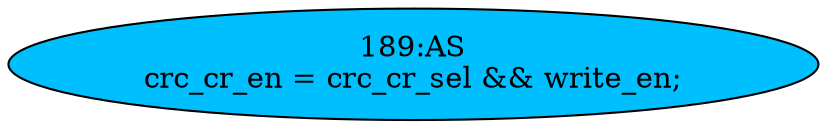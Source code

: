 strict digraph "" {
	node [label="\N"];
	"189:AS"	 [ast="<pyverilog.vparser.ast.Assign object at 0x7fba378b3c10>",
		def_var="['crc_cr_en']",
		fillcolor=deepskyblue,
		label="189:AS
crc_cr_en = crc_cr_sel && write_en;",
		statements="[]",
		style=filled,
		typ=Assign,
		use_var="['crc_cr_sel', 'write_en']"];
}
